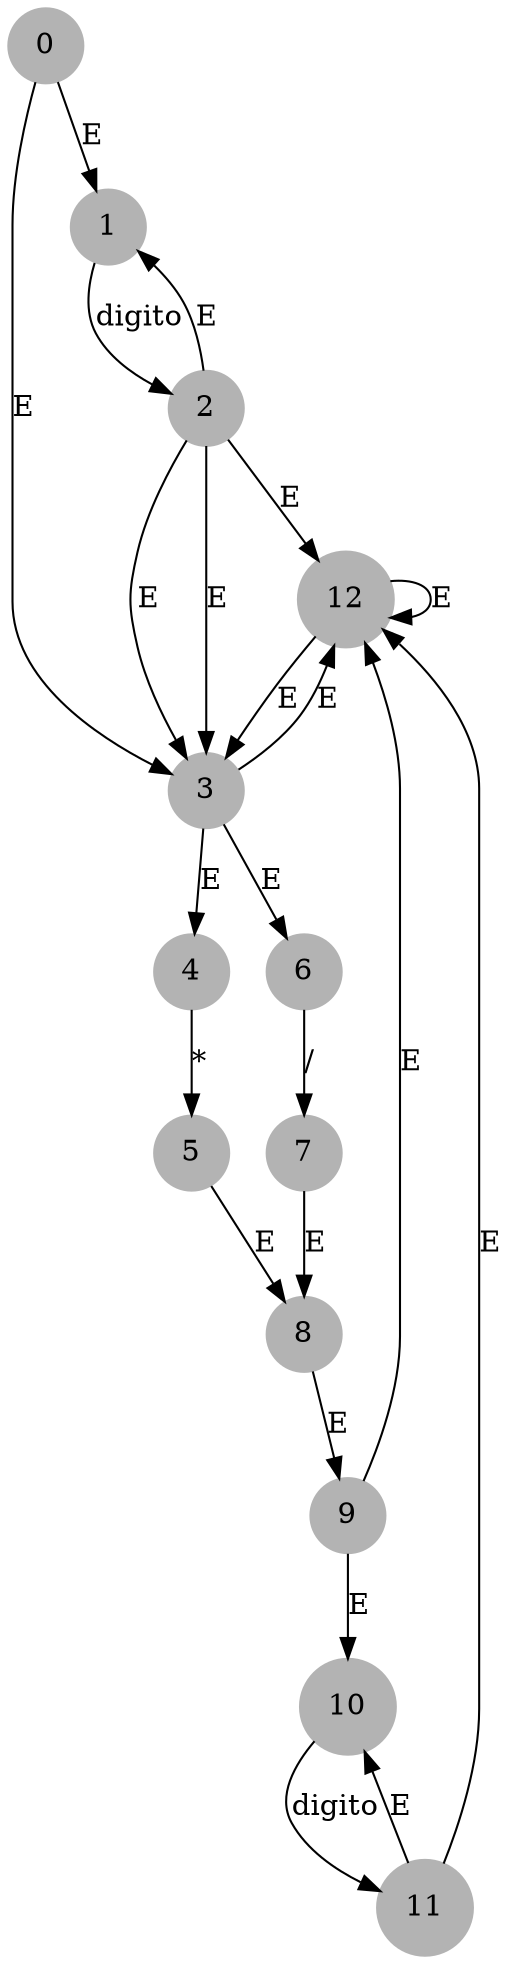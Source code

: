 digraph G{
node[shape=circle, style=filled, color= Gray70];
edge[color=black]
0->{1}[label="E"]
1->{2}[label=digito]
2->{1}[label="E"]
2->{3}[label="E"]
0->{3}[label="E"]
3->{4}[label="E"]
4->{5}[label="*"]
3->{6}[label="E"]
6->{7}[label="/"]
5->{8}[label="E"]
7->{8}[label="E"]
9->{10}[label="E"]
10->{11}[label=digito]
11->{10}[label="E"]
11->{12}[label="E"]
9->{12}[label="E"]
8->{9}[label="E"]
12->{3}[label="E"]
2->{3}[label="E"]
2->{12}[label="E"]
12->{12}[label="E"]
3->{12}[label="E"]
}
